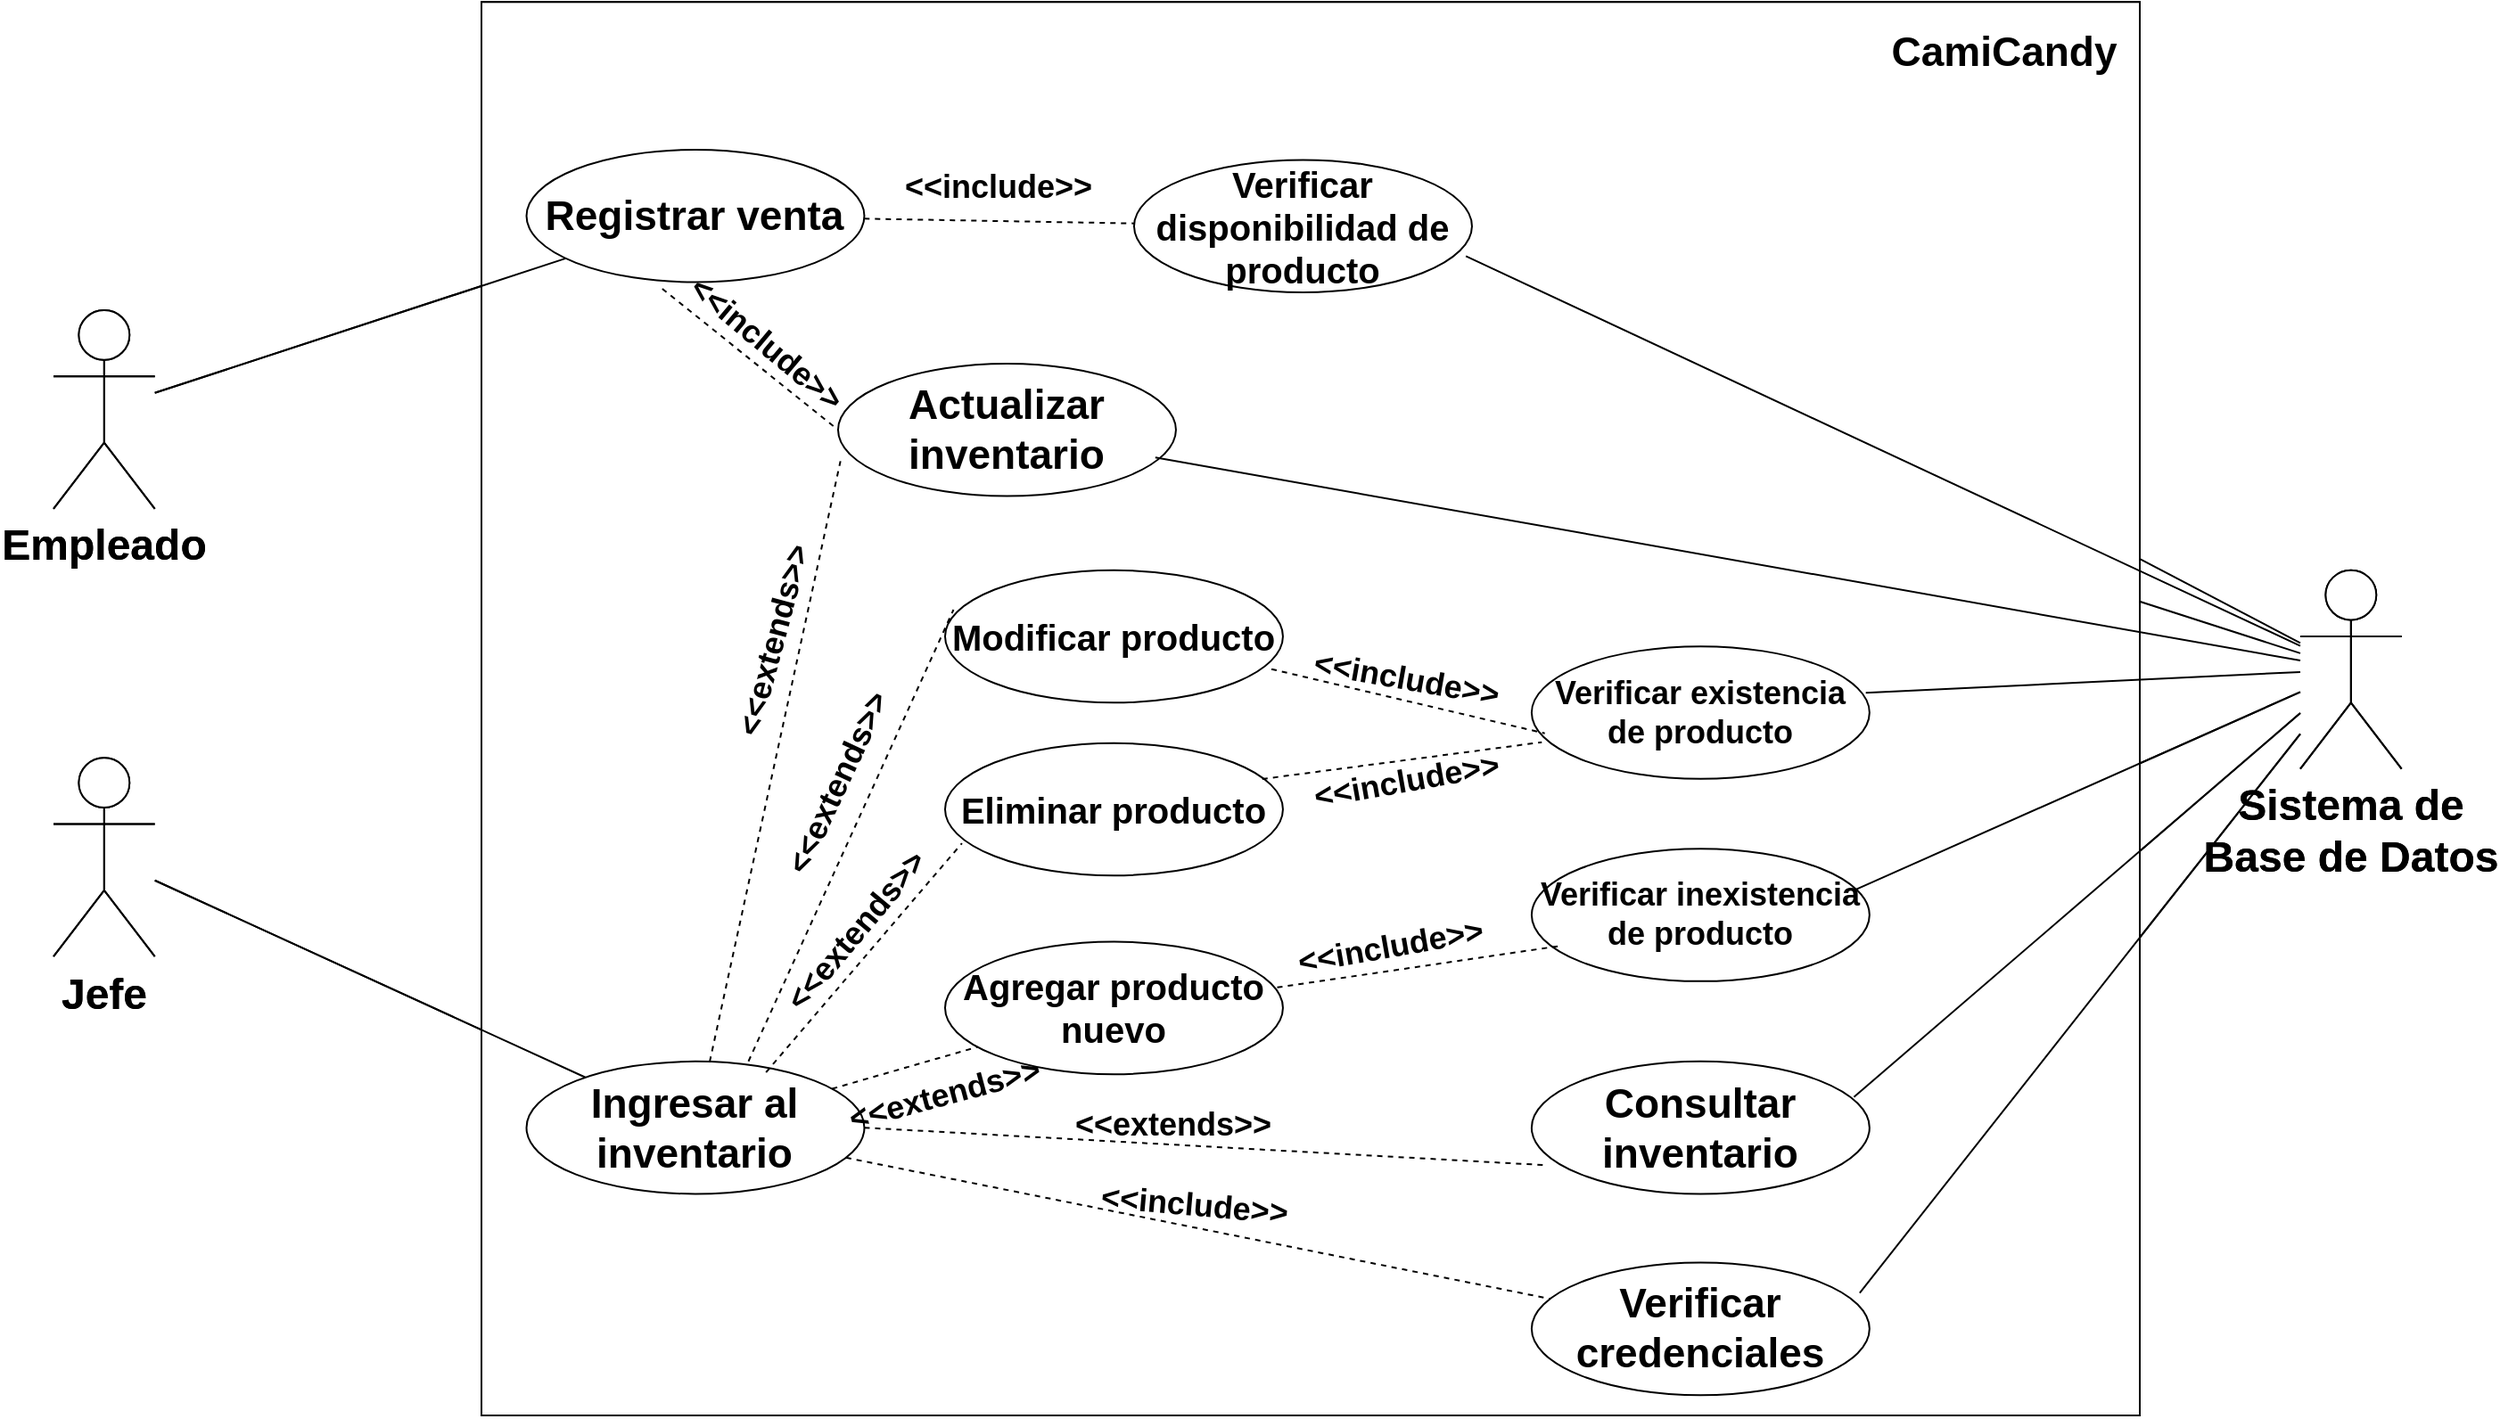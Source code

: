 <mxfile version="24.0.2" type="device">
  <diagram name="Page-1" id="-TSMoonulR5PoA99fFBd">
    <mxGraphModel dx="1467" dy="1897" grid="1" gridSize="10" guides="1" tooltips="1" connect="1" arrows="1" fold="1" page="1" pageScale="1" pageWidth="850" pageHeight="1100" math="0" shadow="0">
      <root>
        <mxCell id="0" />
        <mxCell id="1" parent="0" />
        <mxCell id="LrxY1rvJi8u6qQElVxN3-27" value="" style="rounded=0;whiteSpace=wrap;html=1;" parent="1" vertex="1">
          <mxGeometry x="720" y="-22.86" width="930" height="792.86" as="geometry" />
        </mxCell>
        <mxCell id="1vW8cNObd14HbuoYua3Q-3" value="Empleado" style="shape=umlActor;verticalLabelPosition=bottom;verticalAlign=top;html=1;outlineConnect=0;fontSize=24;fontStyle=1" parent="1" vertex="1">
          <mxGeometry x="480" y="150.003" width="56.842" height="111.429" as="geometry" />
        </mxCell>
        <mxCell id="1vW8cNObd14HbuoYua3Q-5" value="&lt;font style=&quot;font-size: 23px;&quot;&gt;Registrar venta&lt;/font&gt;" style="ellipse;whiteSpace=wrap;html=1;fontSize=23;" parent="1" vertex="1">
          <mxGeometry x="745.258" y="59.996" width="189.474" height="74.286" as="geometry" />
        </mxCell>
        <mxCell id="1vW8cNObd14HbuoYua3Q-6" value="CamiCandy" style="text;html=1;align=center;verticalAlign=middle;whiteSpace=wrap;rounded=0;fontSize=23;fontStyle=1" parent="1" vertex="1">
          <mxGeometry x="1498.424" y="-22.86" width="151.579" height="55.714" as="geometry" />
        </mxCell>
        <mxCell id="1vW8cNObd14HbuoYua3Q-19" value="" style="endArrow=none;html=1;rounded=0;" parent="1" source="kkOzxdCAQpq5G313pE0i-28" target="kkOzxdCAQpq5G313pE0i-22" edge="1">
          <mxGeometry width="50" height="50" relative="1" as="geometry">
            <mxPoint x="550" y="620" as="sourcePoint" />
            <mxPoint x="723.648" y="572.2" as="targetPoint" />
          </mxGeometry>
        </mxCell>
        <mxCell id="1vW8cNObd14HbuoYua3Q-20" value="" style="endArrow=none;html=1;rounded=0;" parent="1" source="1vW8cNObd14HbuoYua3Q-3" target="1vW8cNObd14HbuoYua3Q-5" edge="1">
          <mxGeometry width="50" height="50" relative="1" as="geometry">
            <mxPoint x="857.895" y="564.286" as="sourcePoint" />
            <mxPoint x="952.632" y="471.429" as="targetPoint" />
          </mxGeometry>
        </mxCell>
        <mxCell id="kkOzxdCAQpq5G313pE0i-1" value="&lt;font style=&quot;font-size: 23px;&quot;&gt;Actualizar inventario&lt;/font&gt;" style="ellipse;whiteSpace=wrap;html=1;fontStyle=0;fontSize=23;" parent="1" vertex="1">
          <mxGeometry x="1079.998" y="31.429" width="189.474" height="74.286" as="geometry" />
        </mxCell>
        <mxCell id="kkOzxdCAQpq5G313pE0i-9" value="" style="endArrow=none;html=1;rounded=0;" parent="1" source="1vW8cNObd14HbuoYua3Q-5" target="kkOzxdCAQpq5G313pE0i-1" edge="1">
          <mxGeometry width="50" height="50" relative="1" as="geometry">
            <mxPoint x="1040" y="700" as="sourcePoint" />
            <mxPoint x="1090" y="650" as="targetPoint" />
          </mxGeometry>
        </mxCell>
        <mxCell id="kkOzxdCAQpq5G313pE0i-10" value="&lt;div&gt;Sistema de&lt;/div&gt;&lt;div&gt;Base de Datos&lt;/div&gt;" style="shape=umlActor;verticalLabelPosition=bottom;verticalAlign=top;html=1;outlineConnect=0;fontSize=24;fontStyle=1" parent="1" vertex="1">
          <mxGeometry x="1740" y="295.863" width="56.842" height="111.429" as="geometry" />
        </mxCell>
        <mxCell id="kkOzxdCAQpq5G313pE0i-14" value="" style="endArrow=none;html=1;rounded=0;entryX=0.939;entryY=0.708;entryDx=0;entryDy=0;entryPerimeter=0;" parent="1" source="kkOzxdCAQpq5G313pE0i-10" target="kkOzxdCAQpq5G313pE0i-1" edge="1">
          <mxGeometry width="50" height="50" relative="1" as="geometry">
            <mxPoint x="1120" y="480" as="sourcePoint" />
            <mxPoint x="1170" y="430" as="targetPoint" />
          </mxGeometry>
        </mxCell>
        <mxCell id="kkOzxdCAQpq5G313pE0i-15" value="&lt;font style=&quot;font-size: 20px;&quot;&gt;Verificar disponibilidad de producto&lt;/font&gt;" style="ellipse;whiteSpace=wrap;html=1;fontSize=20;fontStyle=0" parent="1" vertex="1">
          <mxGeometry x="1079.998" y="135.706" width="189.474" height="74.286" as="geometry" />
        </mxCell>
        <mxCell id="kkOzxdCAQpq5G313pE0i-19" value="" style="endArrow=none;dashed=1;html=1;rounded=0;" parent="1" source="1vW8cNObd14HbuoYua3Q-5" target="kkOzxdCAQpq5G313pE0i-15" edge="1">
          <mxGeometry width="50" height="50" relative="1" as="geometry">
            <mxPoint x="1070" y="480" as="sourcePoint" />
            <mxPoint x="1120" y="430" as="targetPoint" />
          </mxGeometry>
        </mxCell>
        <mxCell id="kkOzxdCAQpq5G313pE0i-20" value="&lt;font style=&quot;font-size: 18px;&quot;&gt;&amp;lt;&amp;lt;include&amp;gt;&amp;gt;&lt;/font&gt;" style="text;html=1;align=center;verticalAlign=middle;whiteSpace=wrap;rounded=0;" parent="1" vertex="1">
          <mxGeometry x="1000" y="106.14" width="60" height="30" as="geometry" />
        </mxCell>
        <mxCell id="kkOzxdCAQpq5G313pE0i-21" value="" style="endArrow=none;html=1;rounded=0;exitX=0.982;exitY=0.727;exitDx=0;exitDy=0;exitPerimeter=0;" parent="1" source="kkOzxdCAQpq5G313pE0i-15" target="kkOzxdCAQpq5G313pE0i-10" edge="1">
          <mxGeometry width="50" height="50" relative="1" as="geometry">
            <mxPoint x="1360" y="470" as="sourcePoint" />
            <mxPoint x="1670" y="510" as="targetPoint" />
          </mxGeometry>
        </mxCell>
        <mxCell id="kkOzxdCAQpq5G313pE0i-22" value="Ingresar al inventario" style="ellipse;whiteSpace=wrap;html=1;fontSize=23;" parent="1" vertex="1">
          <mxGeometry x="745.258" y="571.436" width="189.474" height="74.286" as="geometry" />
        </mxCell>
        <mxCell id="kkOzxdCAQpq5G313pE0i-23" value="Consultar inventario" style="ellipse;whiteSpace=wrap;html=1;fontSize=23;" parent="1" vertex="1">
          <mxGeometry x="1308.948" y="571.436" width="189.474" height="74.286" as="geometry" />
        </mxCell>
        <mxCell id="kkOzxdCAQpq5G313pE0i-25" value="Agregar producto nuevo" style="ellipse;whiteSpace=wrap;html=1;fontSize=20;" parent="1" vertex="1">
          <mxGeometry x="979.998" y="504.286" width="189.474" height="74.286" as="geometry" />
        </mxCell>
        <mxCell id="kkOzxdCAQpq5G313pE0i-28" value="Jefe" style="shape=umlActor;verticalLabelPosition=bottom;verticalAlign=top;html=1;outlineConnect=0;fontSize=24;fontStyle=1" parent="1" vertex="1">
          <mxGeometry x="480" y="401.143" width="56.842" height="111.429" as="geometry" />
        </mxCell>
        <mxCell id="kkOzxdCAQpq5G313pE0i-36" value="&lt;font style=&quot;font-size: 18px;&quot;&gt;&amp;lt;&amp;lt;include&amp;gt;&amp;gt;&lt;/font&gt;" style="text;html=1;align=center;verticalAlign=middle;whiteSpace=wrap;rounded=0;" parent="1" vertex="1">
          <mxGeometry x="1060" y="637.14" width="60" height="30" as="geometry" />
        </mxCell>
        <mxCell id="kkOzxdCAQpq5G313pE0i-37" value="Verificar credenciales" style="ellipse;whiteSpace=wrap;html=1;fontSize=23;" parent="1" vertex="1">
          <mxGeometry x="1308.948" y="684.276" width="189.474" height="74.286" as="geometry" />
        </mxCell>
        <mxCell id="kkOzxdCAQpq5G313pE0i-43" value="" style="endArrow=none;dashed=1;html=1;rounded=0;" parent="1" source="kkOzxdCAQpq5G313pE0i-22" target="kkOzxdCAQpq5G313pE0i-25" edge="1">
          <mxGeometry width="50" height="50" relative="1" as="geometry">
            <mxPoint x="955.829" y="700.216" as="sourcePoint" />
            <mxPoint x="939.32" y="852.14" as="targetPoint" />
          </mxGeometry>
        </mxCell>
        <mxCell id="kkOzxdCAQpq5G313pE0i-51" value="&lt;font style=&quot;font-size: 18px;&quot;&gt;&amp;lt;&amp;lt;include&amp;gt;&amp;gt;&lt;/font&gt;" style="text;html=1;align=center;verticalAlign=middle;whiteSpace=wrap;rounded=0;" parent="1" vertex="1">
          <mxGeometry x="970" y="165.72" width="60" height="30" as="geometry" />
        </mxCell>
        <mxCell id="kkOzxdCAQpq5G313pE0i-57" value="Agregar o eliminar productos de stock" style="ellipse;whiteSpace=wrap;html=1;fontSize=20;" parent="1" vertex="1">
          <mxGeometry x="745.258" y="165.716" width="189.474" height="74.286" as="geometry" />
        </mxCell>
        <mxCell id="kkOzxdCAQpq5G313pE0i-58" value="" style="endArrow=none;dashed=1;html=1;rounded=0;" parent="1" source="kkOzxdCAQpq5G313pE0i-22" target="kkOzxdCAQpq5G313pE0i-57" edge="1">
          <mxGeometry width="50" height="50" relative="1" as="geometry">
            <mxPoint x="1010" y="630" as="sourcePoint" />
            <mxPoint x="1060" y="580" as="targetPoint" />
          </mxGeometry>
        </mxCell>
        <mxCell id="kkOzxdCAQpq5G313pE0i-59" value="&lt;font style=&quot;font-size: 18px;&quot;&gt;&amp;lt;&amp;lt;extends&amp;gt;&amp;gt;&lt;/font&gt;" style="text;html=1;align=center;verticalAlign=middle;whiteSpace=wrap;rounded=0;" parent="1" vertex="1">
          <mxGeometry x="760" y="382.86" width="60" height="30" as="geometry" />
        </mxCell>
        <mxCell id="kkOzxdCAQpq5G313pE0i-63" value="" style="endArrow=none;dashed=1;html=1;rounded=0;" parent="1" source="kkOzxdCAQpq5G313pE0i-22" target="kkOzxdCAQpq5G313pE0i-37" edge="1">
          <mxGeometry width="50" height="50" relative="1" as="geometry">
            <mxPoint x="1001.331" y="676.696" as="sourcePoint" />
            <mxPoint x="1419.32" y="632.14" as="targetPoint" />
          </mxGeometry>
        </mxCell>
        <mxCell id="kkOzxdCAQpq5G313pE0i-67" value="" style="endArrow=none;dashed=1;html=1;rounded=0;entryX=0.06;entryY=0.704;entryDx=0;entryDy=0;entryPerimeter=0;" parent="1" source="kkOzxdCAQpq5G313pE0i-57" target="kkOzxdCAQpq5G313pE0i-15" edge="1">
          <mxGeometry width="50" height="50" relative="1" as="geometry">
            <mxPoint x="1130" y="630" as="sourcePoint" />
            <mxPoint x="1204.626" y="442.72" as="targetPoint" />
          </mxGeometry>
        </mxCell>
        <mxCell id="kkOzxdCAQpq5G313pE0i-69" value="" style="endArrow=none;html=1;rounded=0;exitX=0.971;exitY=0.23;exitDx=0;exitDy=0;exitPerimeter=0;" parent="1" source="kkOzxdCAQpq5G313pE0i-37" target="kkOzxdCAQpq5G313pE0i-10" edge="1">
          <mxGeometry width="50" height="50" relative="1" as="geometry">
            <mxPoint x="1130" y="630" as="sourcePoint" />
            <mxPoint x="1180" y="580" as="targetPoint" />
          </mxGeometry>
        </mxCell>
        <mxCell id="kkOzxdCAQpq5G313pE0i-73" value="" style="endArrow=none;html=1;rounded=0;" parent="1" source="kkOzxdCAQpq5G313pE0i-22" target="kkOzxdCAQpq5G313pE0i-23" edge="1">
          <mxGeometry width="50" height="50" relative="1" as="geometry">
            <mxPoint x="1040" y="682.86" as="sourcePoint" />
            <mxPoint x="1090" y="632.86" as="targetPoint" />
          </mxGeometry>
        </mxCell>
        <mxCell id="kkOzxdCAQpq5G313pE0i-74" value="" style="endArrow=none;html=1;rounded=0;exitX=0.954;exitY=0.268;exitDx=0;exitDy=0;exitPerimeter=0;" parent="1" source="kkOzxdCAQpq5G313pE0i-23" target="kkOzxdCAQpq5G313pE0i-10" edge="1">
          <mxGeometry width="50" height="50" relative="1" as="geometry">
            <mxPoint x="1040" y="620" as="sourcePoint" />
            <mxPoint x="1090" y="570" as="targetPoint" />
          </mxGeometry>
        </mxCell>
        <mxCell id="kkOzxdCAQpq5G313pE0i-78" value="&lt;font style=&quot;font-size: 18px;&quot;&gt;&amp;lt;&amp;lt;extends&amp;gt;&amp;gt;&lt;/font&gt;" style="text;html=1;align=center;verticalAlign=middle;whiteSpace=wrap;rounded=0;" parent="1" vertex="1">
          <mxGeometry x="950" y="575.43" width="60" height="30" as="geometry" />
        </mxCell>
        <mxCell id="LrxY1rvJi8u6qQElVxN3-5" value="" style="endArrow=none;html=1;rounded=0;entryX=0.957;entryY=0.31;entryDx=0;entryDy=0;entryPerimeter=0;" parent="1" source="kkOzxdCAQpq5G313pE0i-10" target="LrxY1rvJi8u6qQElVxN3-6" edge="1">
          <mxGeometry width="50" height="50" relative="1" as="geometry">
            <mxPoint x="1170" y="500" as="sourcePoint" />
            <mxPoint x="1520" y="340" as="targetPoint" />
          </mxGeometry>
        </mxCell>
        <mxCell id="LrxY1rvJi8u6qQElVxN3-6" value="Verificar inexistencia de producto" style="ellipse;whiteSpace=wrap;html=1;fontSize=18;" parent="1" vertex="1">
          <mxGeometry x="1308.948" y="452.146" width="189.474" height="74.286" as="geometry" />
        </mxCell>
        <mxCell id="LrxY1rvJi8u6qQElVxN3-9" value="" style="endArrow=none;dashed=1;html=1;rounded=0;exitX=0.983;exitY=0.345;exitDx=0;exitDy=0;exitPerimeter=0;entryX=0.077;entryY=0.736;entryDx=0;entryDy=0;entryPerimeter=0;" parent="1" source="kkOzxdCAQpq5G313pE0i-25" target="LrxY1rvJi8u6qQElVxN3-6" edge="1">
          <mxGeometry width="50" height="50" relative="1" as="geometry">
            <mxPoint x="1170" y="472.86" as="sourcePoint" />
            <mxPoint x="1220" y="422.86" as="targetPoint" />
          </mxGeometry>
        </mxCell>
        <mxCell id="LrxY1rvJi8u6qQElVxN3-11" value="&lt;font style=&quot;font-size: 18px;&quot;&gt;&amp;lt;&amp;lt;include&amp;gt;&amp;gt;&lt;/font&gt;" style="text;html=1;align=center;verticalAlign=middle;whiteSpace=wrap;rounded=0;" parent="1" vertex="1">
          <mxGeometry x="1100" y="470.15" width="60" height="30" as="geometry" />
        </mxCell>
        <mxCell id="LrxY1rvJi8u6qQElVxN3-12" value="&lt;b&gt;&lt;font style=&quot;font-size: 18px;&quot;&gt;CU-01&lt;/font&gt;&lt;/b&gt;" style="text;html=1;align=center;verticalAlign=middle;whiteSpace=wrap;rounded=0;" parent="1" vertex="1">
          <mxGeometry x="745.26" y="31.43" width="60" height="30" as="geometry" />
        </mxCell>
        <mxCell id="LrxY1rvJi8u6qQElVxN3-13" value="&lt;b&gt;&lt;font style=&quot;font-size: 18px;&quot;&gt;CU-02&lt;/font&gt;&lt;/b&gt;" style="text;html=1;align=center;verticalAlign=middle;whiteSpace=wrap;rounded=0;" parent="1" vertex="1">
          <mxGeometry x="1020" y="30.0" width="60" height="30" as="geometry" />
        </mxCell>
        <mxCell id="LrxY1rvJi8u6qQElVxN3-14" value="&lt;b&gt;&lt;font style=&quot;font-size: 18px;&quot;&gt;CU-03&lt;/font&gt;&lt;/b&gt;" style="text;html=1;align=center;verticalAlign=middle;whiteSpace=wrap;rounded=0;" parent="1" vertex="1">
          <mxGeometry x="1140" y="110" width="60" height="30" as="geometry" />
        </mxCell>
        <mxCell id="LrxY1rvJi8u6qQElVxN3-15" value="&lt;b&gt;&lt;font style=&quot;font-size: 18px;&quot;&gt;CU-04&lt;/font&gt;&lt;/b&gt;" style="text;html=1;align=center;verticalAlign=middle;whiteSpace=wrap;rounded=0;" parent="1" vertex="1">
          <mxGeometry x="840" y="140" width="60" height="30" as="geometry" />
        </mxCell>
        <mxCell id="LrxY1rvJi8u6qQElVxN3-16" value="&lt;b&gt;&lt;font style=&quot;font-size: 18px;&quot;&gt;CU-05&lt;/font&gt;&lt;/b&gt;" style="text;html=1;align=center;verticalAlign=middle;whiteSpace=wrap;rounded=0;" parent="1" vertex="1">
          <mxGeometry x="760" y="532.86" width="60" height="30" as="geometry" />
        </mxCell>
        <mxCell id="LrxY1rvJi8u6qQElVxN3-17" value="&lt;b&gt;&lt;font style=&quot;font-size: 18px;&quot;&gt;CU-06&lt;/font&gt;&lt;/b&gt;" style="text;html=1;align=center;verticalAlign=middle;whiteSpace=wrap;rounded=0;" parent="1" vertex="1">
          <mxGeometry x="960" y="474.29" width="60" height="30" as="geometry" />
        </mxCell>
        <mxCell id="LrxY1rvJi8u6qQElVxN3-18" value="&lt;b&gt;&lt;font style=&quot;font-size: 18px;&quot;&gt;CU-07&lt;/font&gt;&lt;/b&gt;" style="text;html=1;align=center;verticalAlign=middle;whiteSpace=wrap;rounded=0;" parent="1" vertex="1">
          <mxGeometry x="1318.95" y="430.0" width="60" height="30" as="geometry" />
        </mxCell>
        <mxCell id="LrxY1rvJi8u6qQElVxN3-19" value="&lt;b&gt;&lt;font style=&quot;font-size: 18px;&quot;&gt;CU-08&lt;/font&gt;&lt;/b&gt;" style="text;html=1;align=center;verticalAlign=middle;whiteSpace=wrap;rounded=0;" parent="1" vertex="1">
          <mxGeometry x="1318.95" y="545.43" width="60" height="30" as="geometry" />
        </mxCell>
        <mxCell id="LrxY1rvJi8u6qQElVxN3-20" value="&lt;b&gt;&lt;font style=&quot;font-size: 18px;&quot;&gt;CU-09&lt;/font&gt;&lt;/b&gt;" style="text;html=1;align=center;verticalAlign=middle;whiteSpace=wrap;rounded=0;" parent="1" vertex="1">
          <mxGeometry x="1318.95" y="660" width="60" height="30" as="geometry" />
        </mxCell>
        <mxCell id="LrxY1rvJi8u6qQElVxN3-21" value="Eliminar producto" style="ellipse;whiteSpace=wrap;html=1;fontSize=20;" parent="1" vertex="1">
          <mxGeometry x="979.998" y="392.856" width="189.474" height="74.286" as="geometry" />
        </mxCell>
        <mxCell id="LrxY1rvJi8u6qQElVxN3-22" value="&lt;b&gt;&lt;font style=&quot;font-size: 18px;&quot;&gt;CU-10&lt;/font&gt;&lt;/b&gt;" style="text;html=1;align=center;verticalAlign=middle;whiteSpace=wrap;rounded=0;" parent="1" vertex="1">
          <mxGeometry x="968" y="370.86" width="60" height="30" as="geometry" />
        </mxCell>
        <mxCell id="LrxY1rvJi8u6qQElVxN3-23" value="&lt;font style=&quot;font-size: 18px;&quot;&gt;&amp;lt;&amp;lt;extends&amp;gt;&amp;gt;&lt;/font&gt;" style="text;html=1;align=center;verticalAlign=middle;whiteSpace=wrap;rounded=0;" parent="1" vertex="1">
          <mxGeometry x="860" y="474.29" width="60" height="30" as="geometry" />
        </mxCell>
        <mxCell id="LrxY1rvJi8u6qQElVxN3-24" value="" style="endArrow=none;dashed=1;html=1;rounded=0;exitX=0.709;exitY=0.082;exitDx=0;exitDy=0;exitPerimeter=0;entryX=0.05;entryY=0.756;entryDx=0;entryDy=0;entryPerimeter=0;" parent="1" source="kkOzxdCAQpq5G313pE0i-22" target="LrxY1rvJi8u6qQElVxN3-21" edge="1">
          <mxGeometry width="50" height="50" relative="1" as="geometry">
            <mxPoint x="922" y="593.86" as="sourcePoint" />
            <mxPoint x="994" y="568.86" as="targetPoint" />
          </mxGeometry>
        </mxCell>
        <mxCell id="LrxY1rvJi8u6qQElVxN3-29" value="Modificar producto" style="ellipse;whiteSpace=wrap;html=1;fontSize=20;" parent="1" vertex="1">
          <mxGeometry x="979.998" y="295.866" width="189.474" height="74.286" as="geometry" />
        </mxCell>
        <mxCell id="LrxY1rvJi8u6qQElVxN3-30" value="&lt;b&gt;&lt;font style=&quot;font-size: 18px;&quot;&gt;CU-11&lt;/font&gt;&lt;/b&gt;" style="text;html=1;align=center;verticalAlign=middle;whiteSpace=wrap;rounded=0;" parent="1" vertex="1">
          <mxGeometry x="980" y="265.86" width="60" height="30" as="geometry" />
        </mxCell>
        <mxCell id="LrxY1rvJi8u6qQElVxN3-31" value="Verificar existencia de producto" style="ellipse;whiteSpace=wrap;html=1;fontSize=18;" parent="1" vertex="1">
          <mxGeometry x="1308.948" y="338.576" width="189.474" height="74.286" as="geometry" />
        </mxCell>
        <mxCell id="LrxY1rvJi8u6qQElVxN3-32" value="" style="endArrow=none;dashed=1;html=1;rounded=0;exitX=0.939;exitY=0.271;exitDx=0;exitDy=0;exitPerimeter=0;entryX=0.03;entryY=0.724;entryDx=0;entryDy=0;entryPerimeter=0;" parent="1" source="LrxY1rvJi8u6qQElVxN3-21" target="LrxY1rvJi8u6qQElVxN3-31" edge="1">
          <mxGeometry width="50" height="50" relative="1" as="geometry">
            <mxPoint x="1510" y="540" as="sourcePoint" />
            <mxPoint x="1560" y="490" as="targetPoint" />
          </mxGeometry>
        </mxCell>
        <mxCell id="LrxY1rvJi8u6qQElVxN3-33" value="" style="endArrow=none;dashed=1;html=1;rounded=0;exitX=0.966;exitY=0.747;exitDx=0;exitDy=0;exitPerimeter=0;entryX=0.039;entryY=0.657;entryDx=0;entryDy=0;entryPerimeter=0;" parent="1" source="LrxY1rvJi8u6qQElVxN3-29" target="LrxY1rvJi8u6qQElVxN3-31" edge="1">
          <mxGeometry width="50" height="50" relative="1" as="geometry">
            <mxPoint x="1510" y="540" as="sourcePoint" />
            <mxPoint x="1560" y="490" as="targetPoint" />
          </mxGeometry>
        </mxCell>
        <mxCell id="LrxY1rvJi8u6qQElVxN3-34" value="&lt;font style=&quot;font-size: 18px;&quot;&gt;&amp;lt;&amp;lt;include&amp;gt;&amp;gt;&lt;/font&gt;" style="text;html=1;align=center;verticalAlign=middle;whiteSpace=wrap;rounded=0;" parent="1" vertex="1">
          <mxGeometry x="1209.47" y="412.86" width="60" height="30" as="geometry" />
        </mxCell>
        <mxCell id="LrxY1rvJi8u6qQElVxN3-35" value="&lt;font style=&quot;font-size: 18px;&quot;&gt;&amp;lt;&amp;lt;include&amp;gt;&amp;gt;&lt;/font&gt;" style="text;html=1;align=center;verticalAlign=middle;whiteSpace=wrap;rounded=0;" parent="1" vertex="1">
          <mxGeometry x="1209.47" y="336.58" width="60" height="30" as="geometry" />
        </mxCell>
        <mxCell id="LrxY1rvJi8u6qQElVxN3-37" value="&lt;b&gt;&lt;font style=&quot;font-size: 18px;&quot;&gt;CU-12&lt;/font&gt;&lt;/b&gt;" style="text;html=1;align=center;verticalAlign=middle;whiteSpace=wrap;rounded=0;" parent="1" vertex="1">
          <mxGeometry x="1330" y="308.58" width="60" height="30" as="geometry" />
        </mxCell>
        <mxCell id="LrxY1rvJi8u6qQElVxN3-38" value="" style="rounded=0;whiteSpace=wrap;html=1;fontStyle=1" parent="1" vertex="1">
          <mxGeometry x="720" y="-22.86" width="930" height="792.86" as="geometry" />
        </mxCell>
        <mxCell id="LrxY1rvJi8u6qQElVxN3-39" value="Empleado" style="shape=umlActor;verticalLabelPosition=bottom;verticalAlign=top;html=1;outlineConnect=0;fontSize=24;fontStyle=1" parent="1" vertex="1">
          <mxGeometry x="480" y="150.003" width="56.842" height="111.429" as="geometry" />
        </mxCell>
        <mxCell id="LrxY1rvJi8u6qQElVxN3-40" value="&lt;font style=&quot;font-size: 23px;&quot;&gt;Registrar venta&lt;/font&gt;" style="ellipse;whiteSpace=wrap;html=1;fontSize=23;fontStyle=1" parent="1" vertex="1">
          <mxGeometry x="745.258" y="59.996" width="189.474" height="74.286" as="geometry" />
        </mxCell>
        <mxCell id="LrxY1rvJi8u6qQElVxN3-41" value="CamiCandy" style="text;html=1;align=center;verticalAlign=middle;whiteSpace=wrap;rounded=0;fontSize=23;fontStyle=1" parent="1" vertex="1">
          <mxGeometry x="1498.424" y="-22.86" width="151.579" height="55.714" as="geometry" />
        </mxCell>
        <mxCell id="LrxY1rvJi8u6qQElVxN3-42" value="" style="endArrow=none;html=1;rounded=0;fontStyle=1" parent="1" source="LrxY1rvJi8u6qQElVxN3-55" target="LrxY1rvJi8u6qQElVxN3-52" edge="1">
          <mxGeometry width="50" height="50" relative="1" as="geometry">
            <mxPoint x="550" y="620" as="sourcePoint" />
            <mxPoint x="723.648" y="572.2" as="targetPoint" />
          </mxGeometry>
        </mxCell>
        <mxCell id="LrxY1rvJi8u6qQElVxN3-43" value="" style="endArrow=none;html=1;rounded=0;fontStyle=1" parent="1" source="LrxY1rvJi8u6qQElVxN3-39" target="LrxY1rvJi8u6qQElVxN3-40" edge="1">
          <mxGeometry width="50" height="50" relative="1" as="geometry">
            <mxPoint x="857.895" y="564.286" as="sourcePoint" />
            <mxPoint x="952.632" y="471.429" as="targetPoint" />
          </mxGeometry>
        </mxCell>
        <mxCell id="LrxY1rvJi8u6qQElVxN3-44" value="&lt;font style=&quot;font-size: 23px;&quot;&gt;Actualizar inventario&lt;/font&gt;" style="ellipse;whiteSpace=wrap;html=1;fontStyle=1;fontSize=23;" parent="1" vertex="1">
          <mxGeometry x="919.998" y="179.999" width="189.474" height="74.286" as="geometry" />
        </mxCell>
        <mxCell id="LrxY1rvJi8u6qQElVxN3-46" value="&lt;div&gt;Sistema de&lt;/div&gt;&lt;div&gt;Base de Datos&lt;/div&gt;" style="shape=umlActor;verticalLabelPosition=bottom;verticalAlign=top;html=1;outlineConnect=0;fontSize=24;fontStyle=1" parent="1" vertex="1">
          <mxGeometry x="1740" y="295.863" width="56.842" height="111.429" as="geometry" />
        </mxCell>
        <mxCell id="LrxY1rvJi8u6qQElVxN3-47" value="" style="endArrow=none;html=1;rounded=0;entryX=0.939;entryY=0.708;entryDx=0;entryDy=0;entryPerimeter=0;fontStyle=1" parent="1" source="LrxY1rvJi8u6qQElVxN3-46" target="LrxY1rvJi8u6qQElVxN3-44" edge="1">
          <mxGeometry width="50" height="50" relative="1" as="geometry">
            <mxPoint x="1120" y="480" as="sourcePoint" />
            <mxPoint x="1170" y="430" as="targetPoint" />
          </mxGeometry>
        </mxCell>
        <mxCell id="LrxY1rvJi8u6qQElVxN3-48" value="&lt;font style=&quot;font-size: 20px;&quot;&gt;Verificar disponibilidad de producto&lt;/font&gt;" style="ellipse;whiteSpace=wrap;html=1;fontSize=20;fontStyle=1" parent="1" vertex="1">
          <mxGeometry x="1085.998" y="65.716" width="189.474" height="74.286" as="geometry" />
        </mxCell>
        <mxCell id="LrxY1rvJi8u6qQElVxN3-49" value="" style="endArrow=none;dashed=1;html=1;rounded=0;fontStyle=1" parent="1" source="LrxY1rvJi8u6qQElVxN3-40" target="LrxY1rvJi8u6qQElVxN3-48" edge="1">
          <mxGeometry width="50" height="50" relative="1" as="geometry">
            <mxPoint x="1070" y="480" as="sourcePoint" />
            <mxPoint x="1120" y="430" as="targetPoint" />
          </mxGeometry>
        </mxCell>
        <mxCell id="LrxY1rvJi8u6qQElVxN3-51" value="" style="endArrow=none;html=1;rounded=0;exitX=0.982;exitY=0.727;exitDx=0;exitDy=0;exitPerimeter=0;fontStyle=1" parent="1" source="LrxY1rvJi8u6qQElVxN3-48" target="LrxY1rvJi8u6qQElVxN3-46" edge="1">
          <mxGeometry width="50" height="50" relative="1" as="geometry">
            <mxPoint x="1360" y="470" as="sourcePoint" />
            <mxPoint x="1670" y="510" as="targetPoint" />
          </mxGeometry>
        </mxCell>
        <mxCell id="LrxY1rvJi8u6qQElVxN3-52" value="Ingresar al inventario" style="ellipse;whiteSpace=wrap;html=1;fontSize=23;fontStyle=1" parent="1" vertex="1">
          <mxGeometry x="745.258" y="571.436" width="189.474" height="74.286" as="geometry" />
        </mxCell>
        <mxCell id="LrxY1rvJi8u6qQElVxN3-53" value="Consultar inventario" style="ellipse;whiteSpace=wrap;html=1;fontSize=23;fontStyle=1" parent="1" vertex="1">
          <mxGeometry x="1308.948" y="571.436" width="189.474" height="74.286" as="geometry" />
        </mxCell>
        <mxCell id="LrxY1rvJi8u6qQElVxN3-54" value="Agregar producto nuevo" style="ellipse;whiteSpace=wrap;html=1;fontSize=20;fontStyle=1" parent="1" vertex="1">
          <mxGeometry x="979.998" y="504.286" width="189.474" height="74.286" as="geometry" />
        </mxCell>
        <mxCell id="LrxY1rvJi8u6qQElVxN3-55" value="Jefe" style="shape=umlActor;verticalLabelPosition=bottom;verticalAlign=top;html=1;outlineConnect=0;fontSize=24;fontStyle=1" parent="1" vertex="1">
          <mxGeometry x="480" y="401.143" width="56.842" height="111.429" as="geometry" />
        </mxCell>
        <mxCell id="LrxY1rvJi8u6qQElVxN3-56" value="&lt;font style=&quot;font-size: 18px;&quot;&gt;&amp;lt;&amp;lt;include&amp;gt;&amp;gt;&lt;/font&gt;" style="text;html=1;align=center;verticalAlign=middle;whiteSpace=wrap;rounded=0;fontStyle=1;rotation=5;" parent="1" vertex="1">
          <mxGeometry x="1090" y="637.14" width="60" height="30" as="geometry" />
        </mxCell>
        <mxCell id="LrxY1rvJi8u6qQElVxN3-57" value="Verificar credenciales" style="ellipse;whiteSpace=wrap;html=1;fontSize=23;fontStyle=1" parent="1" vertex="1">
          <mxGeometry x="1308.948" y="684.276" width="189.474" height="74.286" as="geometry" />
        </mxCell>
        <mxCell id="LrxY1rvJi8u6qQElVxN3-58" value="" style="endArrow=none;dashed=1;html=1;rounded=0;fontStyle=1" parent="1" source="LrxY1rvJi8u6qQElVxN3-52" target="LrxY1rvJi8u6qQElVxN3-54" edge="1">
          <mxGeometry width="50" height="50" relative="1" as="geometry">
            <mxPoint x="955.829" y="700.216" as="sourcePoint" />
            <mxPoint x="939.32" y="852.14" as="targetPoint" />
          </mxGeometry>
        </mxCell>
        <mxCell id="LrxY1rvJi8u6qQElVxN3-61" value="" style="endArrow=none;dashed=1;html=1;rounded=0;fontStyle=1;entryX=0.007;entryY=0.736;entryDx=0;entryDy=0;entryPerimeter=0;" parent="1" source="LrxY1rvJi8u6qQElVxN3-52" target="LrxY1rvJi8u6qQElVxN3-44" edge="1">
          <mxGeometry width="50" height="50" relative="1" as="geometry">
            <mxPoint x="1010" y="630" as="sourcePoint" />
            <mxPoint x="839.69" y="240.001" as="targetPoint" />
          </mxGeometry>
        </mxCell>
        <mxCell id="LrxY1rvJi8u6qQElVxN3-62" value="&lt;font style=&quot;font-size: 18px;&quot;&gt;&amp;lt;&amp;lt;extends&amp;gt;&amp;gt;&lt;/font&gt;" style="text;html=1;align=center;verticalAlign=middle;whiteSpace=wrap;rounded=0;fontStyle=1;rotation=-75;" parent="1" vertex="1">
          <mxGeometry x="854" y="320" width="60" height="30" as="geometry" />
        </mxCell>
        <mxCell id="LrxY1rvJi8u6qQElVxN3-63" value="" style="endArrow=none;dashed=1;html=1;rounded=0;fontStyle=1" parent="1" source="LrxY1rvJi8u6qQElVxN3-52" target="LrxY1rvJi8u6qQElVxN3-57" edge="1">
          <mxGeometry width="50" height="50" relative="1" as="geometry">
            <mxPoint x="1001.331" y="676.696" as="sourcePoint" />
            <mxPoint x="1419.32" y="632.14" as="targetPoint" />
          </mxGeometry>
        </mxCell>
        <mxCell id="LrxY1rvJi8u6qQElVxN3-65" value="" style="endArrow=none;html=1;rounded=0;exitX=0.971;exitY=0.23;exitDx=0;exitDy=0;exitPerimeter=0;fontStyle=1" parent="1" source="LrxY1rvJi8u6qQElVxN3-57" target="LrxY1rvJi8u6qQElVxN3-46" edge="1">
          <mxGeometry width="50" height="50" relative="1" as="geometry">
            <mxPoint x="1130" y="630" as="sourcePoint" />
            <mxPoint x="1180" y="580" as="targetPoint" />
          </mxGeometry>
        </mxCell>
        <mxCell id="LrxY1rvJi8u6qQElVxN3-67" value="" style="endArrow=none;html=1;rounded=0;exitX=0.954;exitY=0.268;exitDx=0;exitDy=0;exitPerimeter=0;fontStyle=1" parent="1" source="LrxY1rvJi8u6qQElVxN3-53" target="LrxY1rvJi8u6qQElVxN3-46" edge="1">
          <mxGeometry width="50" height="50" relative="1" as="geometry">
            <mxPoint x="1040" y="620" as="sourcePoint" />
            <mxPoint x="1090" y="570" as="targetPoint" />
          </mxGeometry>
        </mxCell>
        <mxCell id="LrxY1rvJi8u6qQElVxN3-68" value="&lt;font style=&quot;font-size: 18px;&quot;&gt;&amp;lt;&amp;lt;extends&amp;gt;&amp;gt;&lt;/font&gt;" style="text;html=1;align=center;verticalAlign=middle;whiteSpace=wrap;rounded=0;fontStyle=1;rotation=-15;" parent="1" vertex="1">
          <mxGeometry x="950" y="575.43" width="60" height="30" as="geometry" />
        </mxCell>
        <mxCell id="LrxY1rvJi8u6qQElVxN3-69" value="" style="endArrow=none;html=1;rounded=0;entryX=0.957;entryY=0.31;entryDx=0;entryDy=0;entryPerimeter=0;fontStyle=1" parent="1" source="LrxY1rvJi8u6qQElVxN3-46" target="LrxY1rvJi8u6qQElVxN3-70" edge="1">
          <mxGeometry width="50" height="50" relative="1" as="geometry">
            <mxPoint x="1170" y="500" as="sourcePoint" />
            <mxPoint x="1520" y="340" as="targetPoint" />
          </mxGeometry>
        </mxCell>
        <mxCell id="LrxY1rvJi8u6qQElVxN3-70" value="Verificar inexistencia de producto" style="ellipse;whiteSpace=wrap;html=1;fontSize=18;fontStyle=1" parent="1" vertex="1">
          <mxGeometry x="1308.948" y="452.146" width="189.474" height="74.286" as="geometry" />
        </mxCell>
        <mxCell id="LrxY1rvJi8u6qQElVxN3-71" value="" style="endArrow=none;dashed=1;html=1;rounded=0;exitX=0.983;exitY=0.345;exitDx=0;exitDy=0;exitPerimeter=0;entryX=0.077;entryY=0.736;entryDx=0;entryDy=0;entryPerimeter=0;fontStyle=1" parent="1" source="LrxY1rvJi8u6qQElVxN3-54" target="LrxY1rvJi8u6qQElVxN3-70" edge="1">
          <mxGeometry width="50" height="50" relative="1" as="geometry">
            <mxPoint x="1170" y="472.86" as="sourcePoint" />
            <mxPoint x="1220" y="422.86" as="targetPoint" />
          </mxGeometry>
        </mxCell>
        <mxCell id="LrxY1rvJi8u6qQElVxN3-72" value="&lt;font style=&quot;font-size: 18px;&quot;&gt;&amp;lt;&amp;lt;include&amp;gt;&amp;gt;&lt;/font&gt;" style="text;html=1;align=center;verticalAlign=middle;whiteSpace=wrap;rounded=0;fontStyle=1;rotation=-10;" parent="1" vertex="1">
          <mxGeometry x="1200" y="492" width="60" height="30" as="geometry" />
        </mxCell>
        <mxCell id="LrxY1rvJi8u6qQElVxN3-82" value="Eliminar producto" style="ellipse;whiteSpace=wrap;html=1;fontSize=20;fontStyle=1" parent="1" vertex="1">
          <mxGeometry x="979.998" y="392.856" width="189.474" height="74.286" as="geometry" />
        </mxCell>
        <mxCell id="LrxY1rvJi8u6qQElVxN3-84" value="&lt;font style=&quot;font-size: 18px;&quot;&gt;&amp;lt;&amp;lt;extends&amp;gt;&amp;gt;&lt;/font&gt;" style="text;html=1;align=center;verticalAlign=middle;whiteSpace=wrap;rounded=0;fontStyle=1;rotation=-65;" parent="1" vertex="1">
          <mxGeometry x="890" y="400.0" width="60" height="30" as="geometry" />
        </mxCell>
        <mxCell id="LrxY1rvJi8u6qQElVxN3-85" value="" style="endArrow=none;dashed=1;html=1;rounded=0;exitX=0.709;exitY=0.082;exitDx=0;exitDy=0;exitPerimeter=0;entryX=0.05;entryY=0.756;entryDx=0;entryDy=0;entryPerimeter=0;fontStyle=1" parent="1" source="LrxY1rvJi8u6qQElVxN3-52" target="LrxY1rvJi8u6qQElVxN3-82" edge="1">
          <mxGeometry width="50" height="50" relative="1" as="geometry">
            <mxPoint x="922" y="593.86" as="sourcePoint" />
            <mxPoint x="994" y="568.86" as="targetPoint" />
          </mxGeometry>
        </mxCell>
        <mxCell id="LrxY1rvJi8u6qQElVxN3-86" value="Modificar producto" style="ellipse;whiteSpace=wrap;html=1;fontSize=20;fontStyle=1" parent="1" vertex="1">
          <mxGeometry x="979.998" y="295.866" width="189.474" height="74.286" as="geometry" />
        </mxCell>
        <mxCell id="LrxY1rvJi8u6qQElVxN3-88" value="Verificar existencia de producto" style="ellipse;whiteSpace=wrap;html=1;fontSize=18;fontStyle=1" parent="1" vertex="1">
          <mxGeometry x="1308.948" y="338.576" width="189.474" height="74.286" as="geometry" />
        </mxCell>
        <mxCell id="LrxY1rvJi8u6qQElVxN3-89" value="" style="endArrow=none;dashed=1;html=1;rounded=0;exitX=0.939;exitY=0.271;exitDx=0;exitDy=0;exitPerimeter=0;entryX=0.03;entryY=0.724;entryDx=0;entryDy=0;entryPerimeter=0;fontStyle=1" parent="1" source="LrxY1rvJi8u6qQElVxN3-82" target="LrxY1rvJi8u6qQElVxN3-88" edge="1">
          <mxGeometry width="50" height="50" relative="1" as="geometry">
            <mxPoint x="1510" y="540" as="sourcePoint" />
            <mxPoint x="1560" y="490" as="targetPoint" />
          </mxGeometry>
        </mxCell>
        <mxCell id="LrxY1rvJi8u6qQElVxN3-90" value="" style="endArrow=none;dashed=1;html=1;rounded=0;exitX=0.966;exitY=0.747;exitDx=0;exitDy=0;exitPerimeter=0;entryX=0.039;entryY=0.657;entryDx=0;entryDy=0;entryPerimeter=0;fontStyle=1" parent="1" source="LrxY1rvJi8u6qQElVxN3-86" target="LrxY1rvJi8u6qQElVxN3-88" edge="1">
          <mxGeometry width="50" height="50" relative="1" as="geometry">
            <mxPoint x="1510" y="540" as="sourcePoint" />
            <mxPoint x="1560" y="490" as="targetPoint" />
          </mxGeometry>
        </mxCell>
        <mxCell id="LrxY1rvJi8u6qQElVxN3-91" value="&lt;font style=&quot;font-size: 18px;&quot;&gt;&amp;lt;&amp;lt;include&amp;gt;&amp;gt;&lt;/font&gt;" style="text;html=1;align=center;verticalAlign=middle;whiteSpace=wrap;rounded=0;fontStyle=1;rotation=-10;" parent="1" vertex="1">
          <mxGeometry x="1209.47" y="399.29" width="60" height="30" as="geometry" />
        </mxCell>
        <mxCell id="LrxY1rvJi8u6qQElVxN3-92" value="&lt;font style=&quot;font-size: 18px;&quot;&gt;&amp;lt;&amp;lt;include&amp;gt;&amp;gt;&lt;/font&gt;" style="text;html=1;align=center;verticalAlign=middle;whiteSpace=wrap;rounded=0;fontStyle=1;rotation=10;" parent="1" vertex="1">
          <mxGeometry x="1209.47" y="341.58" width="60" height="30" as="geometry" />
        </mxCell>
        <mxCell id="LrxY1rvJi8u6qQElVxN3-93" value="" style="endArrow=none;html=1;rounded=0;exitX=0.989;exitY=0.351;exitDx=0;exitDy=0;exitPerimeter=0;fontStyle=1" parent="1" source="LrxY1rvJi8u6qQElVxN3-88" target="LrxY1rvJi8u6qQElVxN3-46" edge="1">
          <mxGeometry width="50" height="50" relative="1" as="geometry">
            <mxPoint x="1360" y="430" as="sourcePoint" />
            <mxPoint x="1410" y="380" as="targetPoint" />
          </mxGeometry>
        </mxCell>
        <mxCell id="LrxY1rvJi8u6qQElVxN3-95" value="" style="endArrow=none;dashed=1;html=1;rounded=0;exitX=0.657;exitY=-0.001;exitDx=0;exitDy=0;exitPerimeter=0;entryX=0.025;entryY=0.298;entryDx=0;entryDy=0;entryPerimeter=0;fontStyle=1" parent="1" source="LrxY1rvJi8u6qQElVxN3-52" target="LrxY1rvJi8u6qQElVxN3-86" edge="1">
          <mxGeometry width="50" height="50" relative="1" as="geometry">
            <mxPoint x="890" y="588" as="sourcePoint" />
            <mxPoint x="999" y="459" as="targetPoint" />
          </mxGeometry>
        </mxCell>
        <mxCell id="LrxY1rvJi8u6qQElVxN3-97" value="&lt;font style=&quot;font-size: 18px;&quot;&gt;&amp;lt;&amp;lt;extends&amp;gt;&amp;gt;&lt;/font&gt;" style="text;html=1;align=center;verticalAlign=middle;whiteSpace=wrap;rounded=0;fontStyle=1;rotation=-50;" parent="1" vertex="1">
          <mxGeometry x="900" y="482.57" width="60" height="30" as="geometry" />
        </mxCell>
        <mxCell id="oFoJOq2J4DaaVlWAvqWG-1" value="&lt;font style=&quot;font-size: 18px;&quot;&gt;&amp;lt;&amp;lt;extends&amp;gt;&amp;gt;&lt;/font&gt;" style="text;html=1;align=center;verticalAlign=middle;whiteSpace=wrap;rounded=0;fontStyle=1;rotation=0;" vertex="1" parent="1">
          <mxGeometry x="1078" y="591.57" width="60" height="30" as="geometry" />
        </mxCell>
        <mxCell id="oFoJOq2J4DaaVlWAvqWG-4" value="" style="endArrow=none;dashed=1;html=1;rounded=0;exitX=1;exitY=0.5;exitDx=0;exitDy=0;entryX=0.048;entryY=0.784;entryDx=0;entryDy=0;entryPerimeter=0;" edge="1" parent="1" source="LrxY1rvJi8u6qQElVxN3-52" target="LrxY1rvJi8u6qQElVxN3-53">
          <mxGeometry width="50" height="50" relative="1" as="geometry">
            <mxPoint x="1340" y="450" as="sourcePoint" />
            <mxPoint x="1390" y="400" as="targetPoint" />
          </mxGeometry>
        </mxCell>
        <mxCell id="oFoJOq2J4DaaVlWAvqWG-5" value="" style="endArrow=none;dashed=1;html=1;rounded=0;exitX=0.402;exitY=1.05;exitDx=0;exitDy=0;exitPerimeter=0;entryX=0;entryY=0.5;entryDx=0;entryDy=0;" edge="1" parent="1" source="LrxY1rvJi8u6qQElVxN3-40" target="LrxY1rvJi8u6qQElVxN3-44">
          <mxGeometry width="50" height="50" relative="1" as="geometry">
            <mxPoint x="1150" y="240" as="sourcePoint" />
            <mxPoint x="1200" y="190" as="targetPoint" />
          </mxGeometry>
        </mxCell>
        <mxCell id="oFoJOq2J4DaaVlWAvqWG-6" value="&lt;font style=&quot;font-size: 18px;&quot;&gt;&amp;lt;&amp;lt;include&amp;gt;&amp;gt;&lt;/font&gt;" style="text;html=1;align=center;verticalAlign=middle;whiteSpace=wrap;rounded=0;fontStyle=1;rotation=40;" vertex="1" parent="1">
          <mxGeometry x="850" y="153.85" width="60" height="30" as="geometry" />
        </mxCell>
        <mxCell id="oFoJOq2J4DaaVlWAvqWG-7" value="&lt;font style=&quot;font-size: 18px;&quot;&gt;&amp;lt;&amp;lt;include&amp;gt;&amp;gt;&lt;/font&gt;" style="text;html=1;align=center;verticalAlign=middle;whiteSpace=wrap;rounded=0;fontStyle=1;rotation=0;" vertex="1" parent="1">
          <mxGeometry x="980" y="65.72" width="60" height="30" as="geometry" />
        </mxCell>
      </root>
    </mxGraphModel>
  </diagram>
</mxfile>
